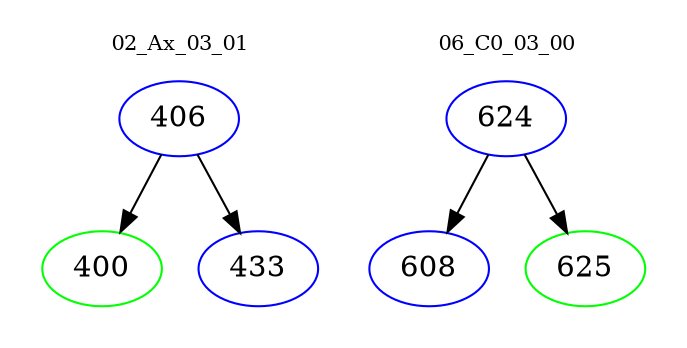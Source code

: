 digraph{
subgraph cluster_0 {
color = white
label = "02_Ax_03_01";
fontsize=10;
T0_406 [label="406", color="blue"]
T0_406 -> T0_400 [color="black"]
T0_400 [label="400", color="green"]
T0_406 -> T0_433 [color="black"]
T0_433 [label="433", color="blue"]
}
subgraph cluster_1 {
color = white
label = "06_C0_03_00";
fontsize=10;
T1_624 [label="624", color="blue"]
T1_624 -> T1_608 [color="black"]
T1_608 [label="608", color="blue"]
T1_624 -> T1_625 [color="black"]
T1_625 [label="625", color="green"]
}
}

